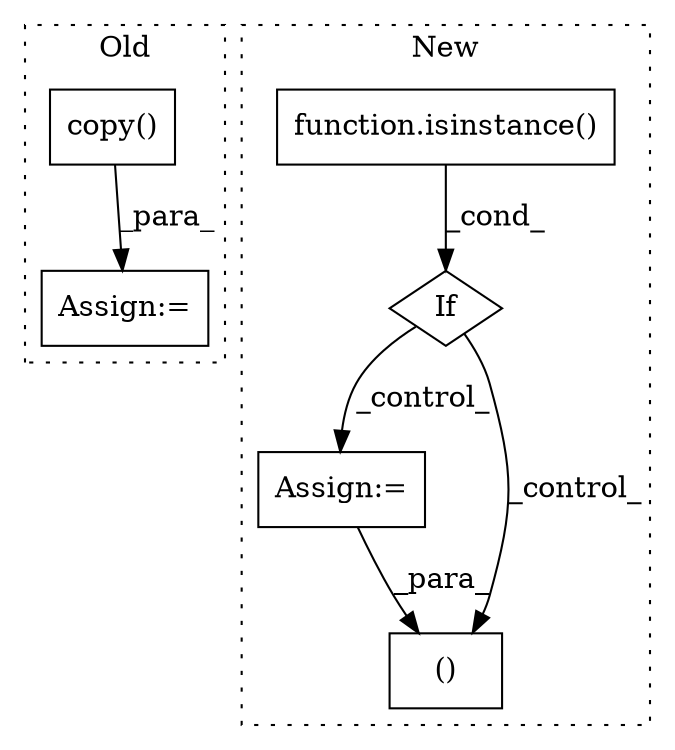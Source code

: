 digraph G {
subgraph cluster0 {
1 [label="copy()" a="75" s="795" l="12" shape="box"];
3 [label="Assign:=" a="68" s="792" l="3" shape="box"];
label = "Old";
style="dotted";
}
subgraph cluster1 {
2 [label="function.isinstance()" a="75" s="809,840" l="11,1" shape="box"];
4 [label="If" a="96" s="806" l="3" shape="diamond"];
5 [label="Assign:=" a="68" s="873" l="3" shape="box"];
6 [label="()" a="54" s="1101" l="11" shape="box"];
label = "New";
style="dotted";
}
1 -> 3 [label="_para_"];
2 -> 4 [label="_cond_"];
4 -> 5 [label="_control_"];
4 -> 6 [label="_control_"];
5 -> 6 [label="_para_"];
}